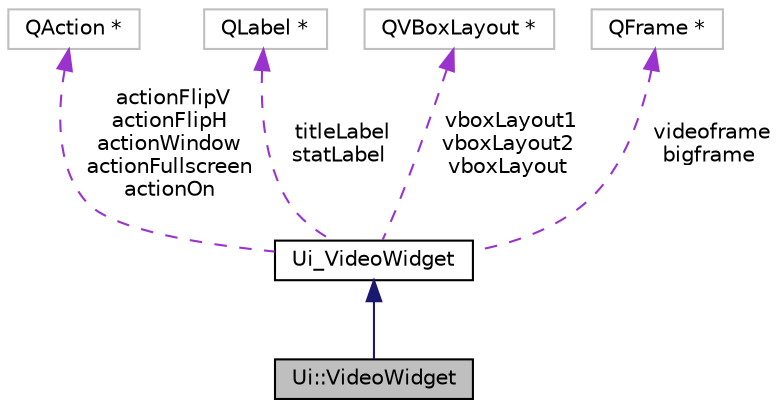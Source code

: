 digraph "Ui::VideoWidget"
{
 // INTERACTIVE_SVG=YES
  edge [fontname="Helvetica",fontsize="10",labelfontname="Helvetica",labelfontsize="10"];
  node [fontname="Helvetica",fontsize="10",shape=record];
  Node1 [label="Ui::VideoWidget",height=0.2,width=0.4,color="black", fillcolor="grey75", style="filled", fontcolor="black"];
  Node2 -> Node1 [dir="back",color="midnightblue",fontsize="10",style="solid",fontname="Helvetica"];
  Node2 [label="Ui_VideoWidget",height=0.2,width=0.4,color="black", fillcolor="white", style="filled",URL="$db/dbf/class_ui___video_widget.html"];
  Node3 -> Node2 [dir="back",color="darkorchid3",fontsize="10",style="dashed",label=" actionFlipV\nactionFlipH\nactionWindow\nactionFullscreen\nactionOn" ,fontname="Helvetica"];
  Node3 [label="QAction *",height=0.2,width=0.4,color="grey75", fillcolor="white", style="filled"];
  Node4 -> Node2 [dir="back",color="darkorchid3",fontsize="10",style="dashed",label=" titleLabel\nstatLabel" ,fontname="Helvetica"];
  Node4 [label="QLabel *",height=0.2,width=0.4,color="grey75", fillcolor="white", style="filled"];
  Node5 -> Node2 [dir="back",color="darkorchid3",fontsize="10",style="dashed",label=" vboxLayout1\nvboxLayout2\nvboxLayout" ,fontname="Helvetica"];
  Node5 [label="QVBoxLayout *",height=0.2,width=0.4,color="grey75", fillcolor="white", style="filled"];
  Node6 -> Node2 [dir="back",color="darkorchid3",fontsize="10",style="dashed",label=" videoframe\nbigframe" ,fontname="Helvetica"];
  Node6 [label="QFrame *",height=0.2,width=0.4,color="grey75", fillcolor="white", style="filled"];
}
